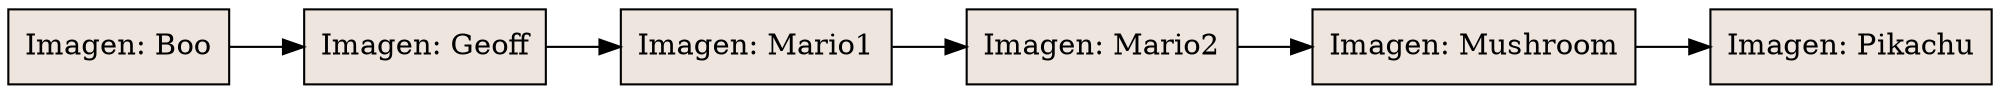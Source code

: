 digraph inorden {
rankdir = LR;
15956592[shape=record, style=filled, fillcolor=seashell2,label="Imagen: Boo"];
15956592->15930888;
15930888[shape=record, style=filled, fillcolor=seashell2,label="Imagen: Geoff"];
15930888->15930928;
15930928[shape=record, style=filled, fillcolor=seashell2,label="Imagen: Mario1"];
15930928->15930968;
15930968[shape=record, style=filled, fillcolor=seashell2,label="Imagen: Mario2"];
15930968->15931008;
15931008[shape=record, style=filled, fillcolor=seashell2,label="Imagen: Mushroom"];
15931008->15931048;
15931048[shape=record, style=filled, fillcolor=seashell2,label="Imagen: Pikachu"];
}
